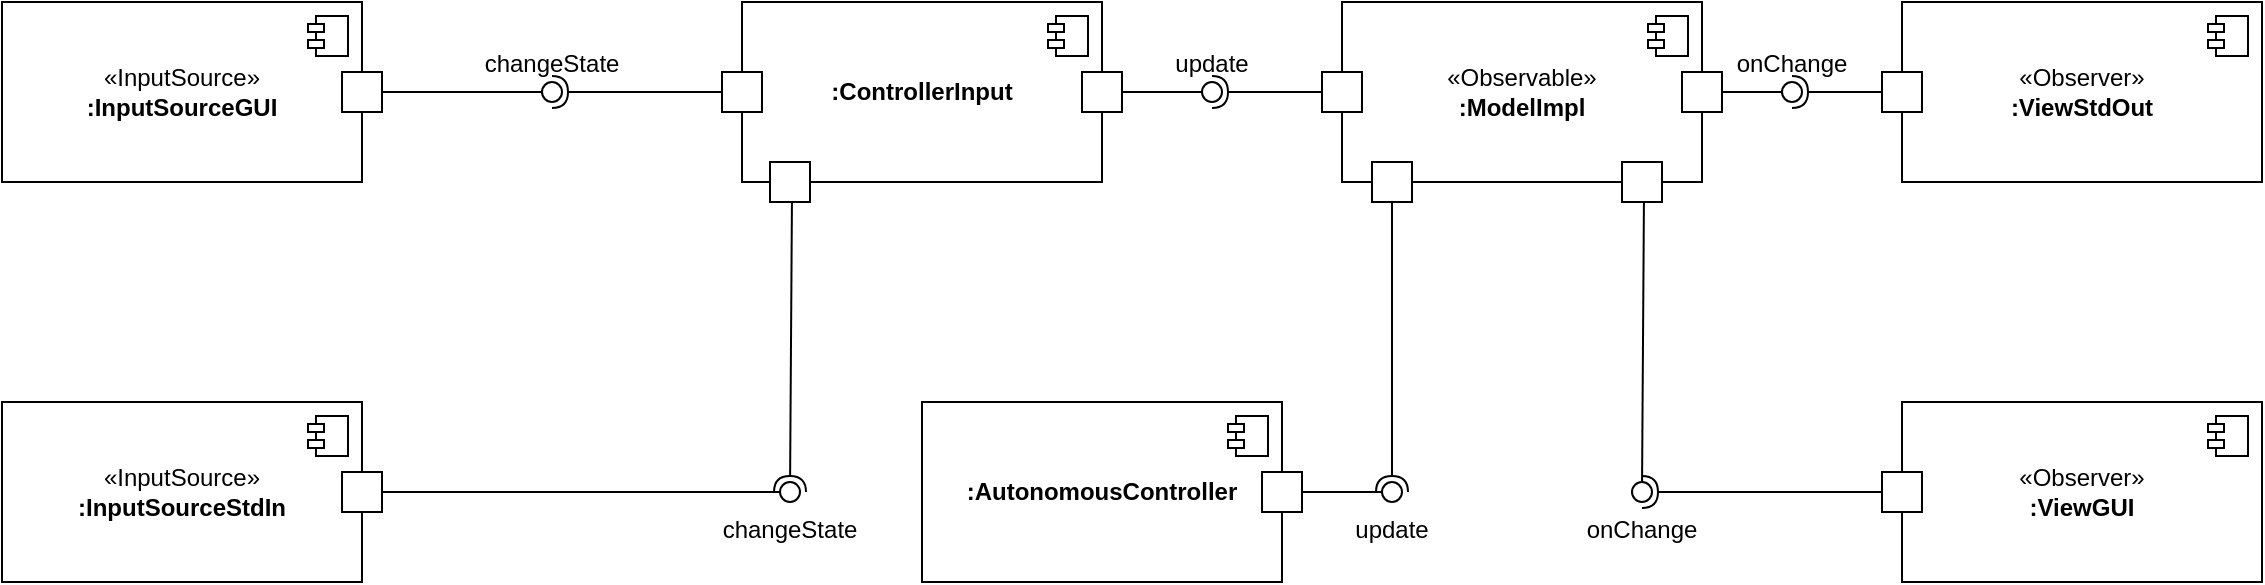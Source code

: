 <mxfile version="28.1.0">
  <diagram name="Pagina-1" id="RPsXW_9jfSzCzYH-i8-5">
    <mxGraphModel dx="1426" dy="743" grid="1" gridSize="10" guides="1" tooltips="1" connect="1" arrows="1" fold="1" page="1" pageScale="1" pageWidth="827" pageHeight="1169" math="0" shadow="0">
      <root>
        <mxCell id="0" />
        <mxCell id="1" parent="0" />
        <mxCell id="Wxn9p5AEj0Apfxrxtp6D-3" value="«Observable&lt;span style=&quot;background-color: transparent; color: light-dark(rgb(0, 0, 0), rgb(255, 255, 255));&quot;&gt;»&lt;/span&gt;&lt;div&gt;&lt;b&gt;:ModelImpl&lt;/b&gt;&lt;/div&gt;" style="html=1;dropTarget=0;whiteSpace=wrap;" vertex="1" parent="1">
          <mxGeometry x="690" y="60" width="180" height="90" as="geometry" />
        </mxCell>
        <mxCell id="Wxn9p5AEj0Apfxrxtp6D-4" value="" style="shape=module;jettyWidth=8;jettyHeight=4;" vertex="1" parent="Wxn9p5AEj0Apfxrxtp6D-3">
          <mxGeometry x="1" width="20" height="20" relative="1" as="geometry">
            <mxPoint x="-27" y="7" as="offset" />
          </mxGeometry>
        </mxCell>
        <mxCell id="Wxn9p5AEj0Apfxrxtp6D-5" value="&lt;div&gt;&lt;b&gt;:ControllerInput&lt;/b&gt;&lt;/div&gt;" style="html=1;dropTarget=0;whiteSpace=wrap;" vertex="1" parent="1">
          <mxGeometry x="390" y="60" width="180" height="90" as="geometry" />
        </mxCell>
        <mxCell id="Wxn9p5AEj0Apfxrxtp6D-6" value="" style="shape=module;jettyWidth=8;jettyHeight=4;" vertex="1" parent="Wxn9p5AEj0Apfxrxtp6D-5">
          <mxGeometry x="1" width="20" height="20" relative="1" as="geometry">
            <mxPoint x="-27" y="7" as="offset" />
          </mxGeometry>
        </mxCell>
        <mxCell id="Wxn9p5AEj0Apfxrxtp6D-8" value="«InputSource&lt;span style=&quot;background-color: transparent; color: light-dark(rgb(0, 0, 0), rgb(255, 255, 255));&quot;&gt;»&lt;/span&gt;&lt;div&gt;&lt;b&gt;:InputSourceGUI&lt;/b&gt;&lt;/div&gt;" style="html=1;dropTarget=0;whiteSpace=wrap;" vertex="1" parent="1">
          <mxGeometry x="20" y="60" width="180" height="90" as="geometry" />
        </mxCell>
        <mxCell id="Wxn9p5AEj0Apfxrxtp6D-9" value="" style="shape=module;jettyWidth=8;jettyHeight=4;" vertex="1" parent="Wxn9p5AEj0Apfxrxtp6D-8">
          <mxGeometry x="1" width="20" height="20" relative="1" as="geometry">
            <mxPoint x="-27" y="7" as="offset" />
          </mxGeometry>
        </mxCell>
        <mxCell id="Wxn9p5AEj0Apfxrxtp6D-10" value="«Observer&lt;span style=&quot;background-color: transparent; color: light-dark(rgb(0, 0, 0), rgb(255, 255, 255));&quot;&gt;»&lt;/span&gt;&lt;div&gt;&lt;b&gt;:ViewStdOut&lt;/b&gt;&lt;/div&gt;" style="html=1;dropTarget=0;whiteSpace=wrap;" vertex="1" parent="1">
          <mxGeometry x="970" y="60" width="180" height="90" as="geometry" />
        </mxCell>
        <mxCell id="Wxn9p5AEj0Apfxrxtp6D-11" value="" style="shape=module;jettyWidth=8;jettyHeight=4;" vertex="1" parent="Wxn9p5AEj0Apfxrxtp6D-10">
          <mxGeometry x="1" width="20" height="20" relative="1" as="geometry">
            <mxPoint x="-27" y="7" as="offset" />
          </mxGeometry>
        </mxCell>
        <mxCell id="Wxn9p5AEj0Apfxrxtp6D-12" value="«Observer&lt;span style=&quot;background-color: transparent; color: light-dark(rgb(0, 0, 0), rgb(255, 255, 255));&quot;&gt;»&lt;/span&gt;&lt;div&gt;&lt;b&gt;:ViewGUI&lt;/b&gt;&lt;/div&gt;" style="html=1;dropTarget=0;whiteSpace=wrap;" vertex="1" parent="1">
          <mxGeometry x="970" y="260" width="180" height="90" as="geometry" />
        </mxCell>
        <mxCell id="Wxn9p5AEj0Apfxrxtp6D-13" value="" style="shape=module;jettyWidth=8;jettyHeight=4;" vertex="1" parent="Wxn9p5AEj0Apfxrxtp6D-12">
          <mxGeometry x="1" width="20" height="20" relative="1" as="geometry">
            <mxPoint x="-27" y="7" as="offset" />
          </mxGeometry>
        </mxCell>
        <mxCell id="Wxn9p5AEj0Apfxrxtp6D-15" value="" style="rounded=0;orthogonalLoop=1;jettySize=auto;html=1;endArrow=halfCircle;endFill=0;endSize=6;strokeWidth=1;sketch=0;exitX=0;exitY=0.5;exitDx=0;exitDy=0;" edge="1" target="Wxn9p5AEj0Apfxrxtp6D-17" parent="1" source="Wxn9p5AEj0Apfxrxtp6D-52">
          <mxGeometry relative="1" as="geometry">
            <mxPoint x="510" y="410" as="sourcePoint" />
          </mxGeometry>
        </mxCell>
        <mxCell id="Wxn9p5AEj0Apfxrxtp6D-16" value="" style="rounded=0;orthogonalLoop=1;jettySize=auto;html=1;endArrow=oval;endFill=0;sketch=0;sourcePerimeterSpacing=0;targetPerimeterSpacing=0;endSize=10;exitX=0.25;exitY=0.5;exitDx=0;exitDy=0;exitPerimeter=0;startArrow=none;startFill=0;" edge="1" target="Wxn9p5AEj0Apfxrxtp6D-17" parent="1" source="Wxn9p5AEj0Apfxrxtp6D-53">
          <mxGeometry relative="1" as="geometry">
            <mxPoint x="460" y="415" as="sourcePoint" />
            <Array as="points">
              <mxPoint x="870" y="105" />
            </Array>
          </mxGeometry>
        </mxCell>
        <mxCell id="Wxn9p5AEj0Apfxrxtp6D-17" value="onChange" style="ellipse;whiteSpace=wrap;html=1;align=center;aspect=fixed;fillColor=none;strokeColor=none;resizable=0;perimeter=centerPerimeter;rotatable=0;allowArrows=0;points=[];outlineConnect=1;labelPosition=center;verticalLabelPosition=top;verticalAlign=bottom;" vertex="1" parent="1">
          <mxGeometry x="910" y="100" width="10" height="10" as="geometry" />
        </mxCell>
        <mxCell id="Wxn9p5AEj0Apfxrxtp6D-21" value="" style="ellipse;whiteSpace=wrap;html=1;align=center;aspect=fixed;fillColor=none;strokeColor=none;resizable=0;perimeter=centerPerimeter;rotatable=0;allowArrows=0;points=[];outlineConnect=1;" vertex="1" parent="1">
          <mxGeometry x="910" y="300" width="10" height="10" as="geometry" />
        </mxCell>
        <mxCell id="Wxn9p5AEj0Apfxrxtp6D-23" value="" style="rounded=0;orthogonalLoop=1;jettySize=auto;html=1;endArrow=halfCircle;endFill=0;endSize=6;strokeWidth=1;sketch=0;exitX=0;exitY=0.5;exitDx=0;exitDy=0;" edge="1" target="Wxn9p5AEj0Apfxrxtp6D-25" parent="1" source="Wxn9p5AEj0Apfxrxtp6D-44">
          <mxGeometry relative="1" as="geometry">
            <mxPoint x="290" y="105" as="sourcePoint" />
          </mxGeometry>
        </mxCell>
        <mxCell id="Wxn9p5AEj0Apfxrxtp6D-24" value="" style="rounded=0;orthogonalLoop=1;jettySize=auto;html=1;endArrow=oval;endFill=0;sketch=0;sourcePerimeterSpacing=0;targetPerimeterSpacing=0;endSize=10;" edge="1" target="Wxn9p5AEj0Apfxrxtp6D-25" parent="1" source="Wxn9p5AEj0Apfxrxtp6D-43">
          <mxGeometry relative="1" as="geometry">
            <mxPoint x="250" y="105" as="sourcePoint" />
          </mxGeometry>
        </mxCell>
        <mxCell id="Wxn9p5AEj0Apfxrxtp6D-25" value="changeState" style="ellipse;whiteSpace=wrap;html=1;align=center;aspect=fixed;fillColor=none;strokeColor=none;resizable=0;perimeter=centerPerimeter;rotatable=0;allowArrows=0;points=[];outlineConnect=1;labelPosition=center;verticalLabelPosition=top;verticalAlign=bottom;" vertex="1" parent="1">
          <mxGeometry x="290" y="100" width="10" height="10" as="geometry" />
        </mxCell>
        <mxCell id="Wxn9p5AEj0Apfxrxtp6D-26" value="«InputSource&lt;span style=&quot;background-color: transparent; color: light-dark(rgb(0, 0, 0), rgb(255, 255, 255));&quot;&gt;»&lt;/span&gt;&lt;div&gt;&lt;b&gt;:InputSourceStdIn&lt;/b&gt;&lt;/div&gt;" style="html=1;dropTarget=0;whiteSpace=wrap;" vertex="1" parent="1">
          <mxGeometry x="20" y="260" width="180" height="90" as="geometry" />
        </mxCell>
        <mxCell id="Wxn9p5AEj0Apfxrxtp6D-27" value="" style="shape=module;jettyWidth=8;jettyHeight=4;" vertex="1" parent="Wxn9p5AEj0Apfxrxtp6D-26">
          <mxGeometry x="1" width="20" height="20" relative="1" as="geometry">
            <mxPoint x="-27" y="7" as="offset" />
          </mxGeometry>
        </mxCell>
        <mxCell id="Wxn9p5AEj0Apfxrxtp6D-28" value="" style="rounded=0;orthogonalLoop=1;jettySize=auto;html=1;endArrow=halfCircle;endFill=0;endSize=6;strokeWidth=1;sketch=0;exitX=0.139;exitY=1.033;exitDx=0;exitDy=0;exitPerimeter=0;" edge="1" target="Wxn9p5AEj0Apfxrxtp6D-30" parent="1" source="Wxn9p5AEj0Apfxrxtp6D-5">
          <mxGeometry relative="1" as="geometry">
            <mxPoint x="340" y="110" as="sourcePoint" />
          </mxGeometry>
        </mxCell>
        <mxCell id="Wxn9p5AEj0Apfxrxtp6D-29" value="" style="rounded=0;orthogonalLoop=1;jettySize=auto;html=1;endArrow=oval;endFill=0;sketch=0;sourcePerimeterSpacing=0;targetPerimeterSpacing=0;endSize=10;exitX=1;exitY=0.5;exitDx=0;exitDy=0;" edge="1" target="Wxn9p5AEj0Apfxrxtp6D-30" parent="1" source="Wxn9p5AEj0Apfxrxtp6D-42">
          <mxGeometry relative="1" as="geometry">
            <mxPoint x="250" y="275" as="sourcePoint" />
          </mxGeometry>
        </mxCell>
        <mxCell id="Wxn9p5AEj0Apfxrxtp6D-30" value="changeState" style="ellipse;whiteSpace=wrap;html=1;align=center;aspect=fixed;fillColor=none;strokeColor=none;resizable=0;perimeter=centerPerimeter;rotatable=0;allowArrows=0;points=[];outlineConnect=1;labelPosition=center;verticalLabelPosition=bottom;verticalAlign=top;" vertex="1" parent="1">
          <mxGeometry x="409" y="300" width="10" height="10" as="geometry" />
        </mxCell>
        <mxCell id="Wxn9p5AEj0Apfxrxtp6D-31" value="&lt;div&gt;&lt;b&gt;:AutonomousController&lt;/b&gt;&lt;/div&gt;" style="html=1;dropTarget=0;whiteSpace=wrap;" vertex="1" parent="1">
          <mxGeometry x="480" y="260" width="180" height="90" as="geometry" />
        </mxCell>
        <mxCell id="Wxn9p5AEj0Apfxrxtp6D-32" value="" style="shape=module;jettyWidth=8;jettyHeight=4;" vertex="1" parent="Wxn9p5AEj0Apfxrxtp6D-31">
          <mxGeometry x="1" width="20" height="20" relative="1" as="geometry">
            <mxPoint x="-27" y="7" as="offset" />
          </mxGeometry>
        </mxCell>
        <mxCell id="Wxn9p5AEj0Apfxrxtp6D-33" value="" style="rounded=0;orthogonalLoop=1;jettySize=auto;html=1;endArrow=halfCircle;endFill=0;endSize=6;strokeWidth=1;sketch=0;exitX=0;exitY=0.5;exitDx=0;exitDy=0;" edge="1" target="Wxn9p5AEj0Apfxrxtp6D-35" parent="1" source="Wxn9p5AEj0Apfxrxtp6D-49">
          <mxGeometry relative="1" as="geometry">
            <mxPoint x="720" y="365" as="sourcePoint" />
          </mxGeometry>
        </mxCell>
        <mxCell id="Wxn9p5AEj0Apfxrxtp6D-34" value="" style="rounded=0;orthogonalLoop=1;jettySize=auto;html=1;endArrow=oval;endFill=0;sketch=0;sourcePerimeterSpacing=0;targetPerimeterSpacing=0;endSize=10;exitX=1;exitY=0.5;exitDx=0;exitDy=0;" edge="1" target="Wxn9p5AEj0Apfxrxtp6D-35" parent="1" source="Wxn9p5AEj0Apfxrxtp6D-48">
          <mxGeometry relative="1" as="geometry">
            <mxPoint x="680" y="365" as="sourcePoint" />
          </mxGeometry>
        </mxCell>
        <mxCell id="Wxn9p5AEj0Apfxrxtp6D-35" value="update" style="ellipse;whiteSpace=wrap;html=1;align=center;aspect=fixed;fillColor=none;strokeColor=none;resizable=0;perimeter=centerPerimeter;rotatable=0;allowArrows=0;points=[];outlineConnect=1;labelPosition=center;verticalLabelPosition=top;verticalAlign=bottom;" vertex="1" parent="1">
          <mxGeometry x="620" y="100" width="10" height="10" as="geometry" />
        </mxCell>
        <mxCell id="Wxn9p5AEj0Apfxrxtp6D-36" value="" style="rounded=0;orthogonalLoop=1;jettySize=auto;html=1;endArrow=halfCircle;endFill=0;endSize=6;strokeWidth=1;sketch=0;" edge="1" target="Wxn9p5AEj0Apfxrxtp6D-38" parent="1">
          <mxGeometry relative="1" as="geometry">
            <mxPoint x="715" y="150" as="sourcePoint" />
          </mxGeometry>
        </mxCell>
        <mxCell id="Wxn9p5AEj0Apfxrxtp6D-37" value="" style="rounded=0;orthogonalLoop=1;jettySize=auto;html=1;endArrow=oval;endFill=0;sketch=0;sourcePerimeterSpacing=0;targetPerimeterSpacing=0;endSize=10;" edge="1" target="Wxn9p5AEj0Apfxrxtp6D-38" parent="1">
          <mxGeometry relative="1" as="geometry">
            <mxPoint x="660" y="305" as="sourcePoint" />
            <Array as="points" />
          </mxGeometry>
        </mxCell>
        <mxCell id="Wxn9p5AEj0Apfxrxtp6D-38" value="update" style="ellipse;whiteSpace=wrap;html=1;align=center;aspect=fixed;fillColor=none;strokeColor=none;resizable=0;perimeter=centerPerimeter;rotatable=0;allowArrows=0;points=[];outlineConnect=1;labelPosition=center;verticalLabelPosition=bottom;verticalAlign=top;" vertex="1" parent="1">
          <mxGeometry x="710" y="300" width="10" height="10" as="geometry" />
        </mxCell>
        <mxCell id="Wxn9p5AEj0Apfxrxtp6D-39" value="" style="rounded=0;orthogonalLoop=1;jettySize=auto;html=1;endArrow=halfCircle;endFill=0;endSize=6;strokeWidth=1;sketch=0;exitX=0;exitY=0.5;exitDx=0;exitDy=0;" edge="1" target="Wxn9p5AEj0Apfxrxtp6D-41" parent="1" source="Wxn9p5AEj0Apfxrxtp6D-51">
          <mxGeometry relative="1" as="geometry">
            <mxPoint x="860" y="305" as="sourcePoint" />
          </mxGeometry>
        </mxCell>
        <mxCell id="Wxn9p5AEj0Apfxrxtp6D-40" value="" style="rounded=0;orthogonalLoop=1;jettySize=auto;html=1;endArrow=oval;endFill=0;sketch=0;sourcePerimeterSpacing=0;targetPerimeterSpacing=0;endSize=10;exitX=0.839;exitY=1.022;exitDx=0;exitDy=0;exitPerimeter=0;" edge="1" target="Wxn9p5AEj0Apfxrxtp6D-41" parent="1" source="Wxn9p5AEj0Apfxrxtp6D-3">
          <mxGeometry relative="1" as="geometry">
            <mxPoint x="820" y="255" as="sourcePoint" />
          </mxGeometry>
        </mxCell>
        <mxCell id="Wxn9p5AEj0Apfxrxtp6D-41" value="onChange" style="ellipse;whiteSpace=wrap;html=1;align=center;aspect=fixed;fillColor=none;strokeColor=none;resizable=0;perimeter=centerPerimeter;rotatable=0;allowArrows=0;points=[];outlineConnect=1;labelPosition=center;verticalLabelPosition=bottom;verticalAlign=top;" vertex="1" parent="1">
          <mxGeometry x="835" y="300" width="10" height="10" as="geometry" />
        </mxCell>
        <mxCell id="Wxn9p5AEj0Apfxrxtp6D-45" value="" style="verticalLabelPosition=bottom;verticalAlign=top;html=1;shape=mxgraph.basic.rect;fillColor2=none;strokeWidth=1;size=20;indent=5;" vertex="1" parent="1">
          <mxGeometry x="404" y="140" width="20" height="20" as="geometry" />
        </mxCell>
        <mxCell id="Wxn9p5AEj0Apfxrxtp6D-50" value="" style="verticalLabelPosition=bottom;verticalAlign=top;html=1;shape=mxgraph.basic.rect;fillColor2=none;strokeWidth=1;size=20;indent=5;" vertex="1" parent="1">
          <mxGeometry x="830" y="140" width="20" height="20" as="geometry" />
        </mxCell>
        <mxCell id="Wxn9p5AEj0Apfxrxtp6D-42" value="" style="verticalLabelPosition=bottom;verticalAlign=top;html=1;shape=mxgraph.basic.rect;fillColor2=none;strokeWidth=1;size=20;indent=5;" vertex="1" parent="1">
          <mxGeometry x="190" y="295" width="20" height="20" as="geometry" />
        </mxCell>
        <mxCell id="Wxn9p5AEj0Apfxrxtp6D-43" value="" style="verticalLabelPosition=bottom;verticalAlign=top;html=1;shape=mxgraph.basic.rect;fillColor2=none;strokeWidth=1;size=20;indent=5;" vertex="1" parent="1">
          <mxGeometry x="190" y="95" width="20" height="20" as="geometry" />
        </mxCell>
        <mxCell id="Wxn9p5AEj0Apfxrxtp6D-56" value="" style="rounded=0;orthogonalLoop=1;jettySize=auto;html=1;endArrow=halfCircle;endFill=0;endSize=6;strokeWidth=1;sketch=0;exitX=0;exitY=0.5;exitDx=0;exitDy=0;" edge="1" parent="1" source="Wxn9p5AEj0Apfxrxtp6D-5" target="Wxn9p5AEj0Apfxrxtp6D-44">
          <mxGeometry relative="1" as="geometry">
            <mxPoint x="390" y="105" as="sourcePoint" />
            <mxPoint x="270" y="105" as="targetPoint" />
          </mxGeometry>
        </mxCell>
        <mxCell id="Wxn9p5AEj0Apfxrxtp6D-44" value="" style="verticalLabelPosition=bottom;verticalAlign=top;html=1;shape=mxgraph.basic.rect;fillColor2=none;strokeWidth=1;size=20;indent=5;" vertex="1" parent="1">
          <mxGeometry x="380" y="95" width="20" height="20" as="geometry" />
        </mxCell>
        <mxCell id="Wxn9p5AEj0Apfxrxtp6D-46" value="" style="verticalLabelPosition=bottom;verticalAlign=top;html=1;shape=mxgraph.basic.rect;fillColor2=none;strokeWidth=1;size=20;indent=5;" vertex="1" parent="1">
          <mxGeometry x="650" y="295" width="20" height="20" as="geometry" />
        </mxCell>
        <mxCell id="Wxn9p5AEj0Apfxrxtp6D-58" value="" style="rounded=0;orthogonalLoop=1;jettySize=auto;html=1;endArrow=halfCircle;endFill=0;endSize=6;strokeWidth=1;sketch=0;exitX=0.139;exitY=1.044;exitDx=0;exitDy=0;exitPerimeter=0;" edge="1" parent="1" source="Wxn9p5AEj0Apfxrxtp6D-3" target="Wxn9p5AEj0Apfxrxtp6D-47">
          <mxGeometry relative="1" as="geometry">
            <mxPoint x="715" y="154" as="sourcePoint" />
            <mxPoint x="715" y="305" as="targetPoint" />
          </mxGeometry>
        </mxCell>
        <mxCell id="Wxn9p5AEj0Apfxrxtp6D-47" value="" style="verticalLabelPosition=bottom;verticalAlign=top;html=1;shape=mxgraph.basic.rect;fillColor2=none;strokeWidth=1;size=20;indent=5;" vertex="1" parent="1">
          <mxGeometry x="705" y="140" width="20" height="20" as="geometry" />
        </mxCell>
        <mxCell id="Wxn9p5AEj0Apfxrxtp6D-48" value="" style="verticalLabelPosition=bottom;verticalAlign=top;html=1;shape=mxgraph.basic.rect;fillColor2=none;strokeWidth=1;size=20;indent=5;" vertex="1" parent="1">
          <mxGeometry x="560" y="95" width="20" height="20" as="geometry" />
        </mxCell>
        <mxCell id="Wxn9p5AEj0Apfxrxtp6D-60" value="" style="rounded=0;orthogonalLoop=1;jettySize=auto;html=1;endArrow=halfCircle;endFill=0;endSize=6;strokeWidth=1;sketch=0;exitX=0;exitY=0.5;exitDx=0;exitDy=0;" edge="1" parent="1" source="Wxn9p5AEj0Apfxrxtp6D-3" target="Wxn9p5AEj0Apfxrxtp6D-49">
          <mxGeometry relative="1" as="geometry">
            <mxPoint x="690" y="105" as="sourcePoint" />
            <mxPoint x="625" y="105" as="targetPoint" />
          </mxGeometry>
        </mxCell>
        <mxCell id="Wxn9p5AEj0Apfxrxtp6D-49" value="" style="verticalLabelPosition=bottom;verticalAlign=top;html=1;shape=mxgraph.basic.rect;fillColor2=none;strokeWidth=1;size=20;indent=5;" vertex="1" parent="1">
          <mxGeometry x="680" y="95" width="20" height="20" as="geometry" />
        </mxCell>
        <mxCell id="Wxn9p5AEj0Apfxrxtp6D-61" value="" style="rounded=0;orthogonalLoop=1;jettySize=auto;html=1;endArrow=halfCircle;endFill=0;endSize=6;strokeWidth=1;sketch=0;exitX=0;exitY=0.5;exitDx=0;exitDy=0;" edge="1" parent="1" source="Wxn9p5AEj0Apfxrxtp6D-12" target="Wxn9p5AEj0Apfxrxtp6D-51">
          <mxGeometry relative="1" as="geometry">
            <mxPoint x="970" y="305" as="sourcePoint" />
            <mxPoint x="840" y="305" as="targetPoint" />
          </mxGeometry>
        </mxCell>
        <mxCell id="Wxn9p5AEj0Apfxrxtp6D-51" value="" style="verticalLabelPosition=bottom;verticalAlign=top;html=1;shape=mxgraph.basic.rect;fillColor2=none;strokeWidth=1;size=20;indent=5;" vertex="1" parent="1">
          <mxGeometry x="960" y="295" width="20" height="20" as="geometry" />
        </mxCell>
        <mxCell id="Wxn9p5AEj0Apfxrxtp6D-62" value="" style="rounded=0;orthogonalLoop=1;jettySize=auto;html=1;endArrow=halfCircle;endFill=0;endSize=6;strokeWidth=1;sketch=0;exitX=0;exitY=0.5;exitDx=0;exitDy=0;" edge="1" parent="1" source="Wxn9p5AEj0Apfxrxtp6D-10" target="Wxn9p5AEj0Apfxrxtp6D-52">
          <mxGeometry relative="1" as="geometry">
            <mxPoint x="970" y="105" as="sourcePoint" />
            <mxPoint x="915" y="105" as="targetPoint" />
          </mxGeometry>
        </mxCell>
        <mxCell id="Wxn9p5AEj0Apfxrxtp6D-52" value="" style="verticalLabelPosition=bottom;verticalAlign=top;html=1;shape=mxgraph.basic.rect;fillColor2=none;strokeWidth=1;size=20;indent=5;" vertex="1" parent="1">
          <mxGeometry x="960" y="95" width="20" height="20" as="geometry" />
        </mxCell>
        <mxCell id="Wxn9p5AEj0Apfxrxtp6D-53" value="" style="verticalLabelPosition=bottom;verticalAlign=top;html=1;shape=mxgraph.basic.rect;fillColor2=none;strokeWidth=1;size=20;indent=5;" vertex="1" parent="1">
          <mxGeometry x="860" y="95" width="20" height="20" as="geometry" />
        </mxCell>
      </root>
    </mxGraphModel>
  </diagram>
</mxfile>
